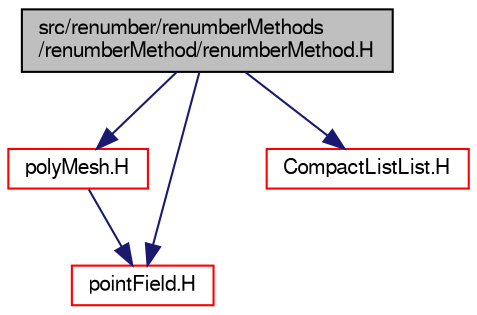 digraph "src/renumber/renumberMethods/renumberMethod/renumberMethod.H"
{
  bgcolor="transparent";
  edge [fontname="FreeSans",fontsize="10",labelfontname="FreeSans",labelfontsize="10"];
  node [fontname="FreeSans",fontsize="10",shape=record];
  Node0 [label="src/renumber/renumberMethods\l/renumberMethod/renumberMethod.H",height=0.2,width=0.4,color="black", fillcolor="grey75", style="filled", fontcolor="black"];
  Node0 -> Node1 [color="midnightblue",fontsize="10",style="solid",fontname="FreeSans"];
  Node1 [label="polyMesh.H",height=0.2,width=0.4,color="red",URL="$a11630.html"];
  Node1 -> Node88 [color="midnightblue",fontsize="10",style="solid",fontname="FreeSans"];
  Node88 [label="pointField.H",height=0.2,width=0.4,color="red",URL="$a12062.html"];
  Node0 -> Node88 [color="midnightblue",fontsize="10",style="solid",fontname="FreeSans"];
  Node0 -> Node220 [color="midnightblue",fontsize="10",style="solid",fontname="FreeSans"];
  Node220 [label="CompactListList.H",height=0.2,width=0.4,color="red",URL="$a08612.html"];
}
